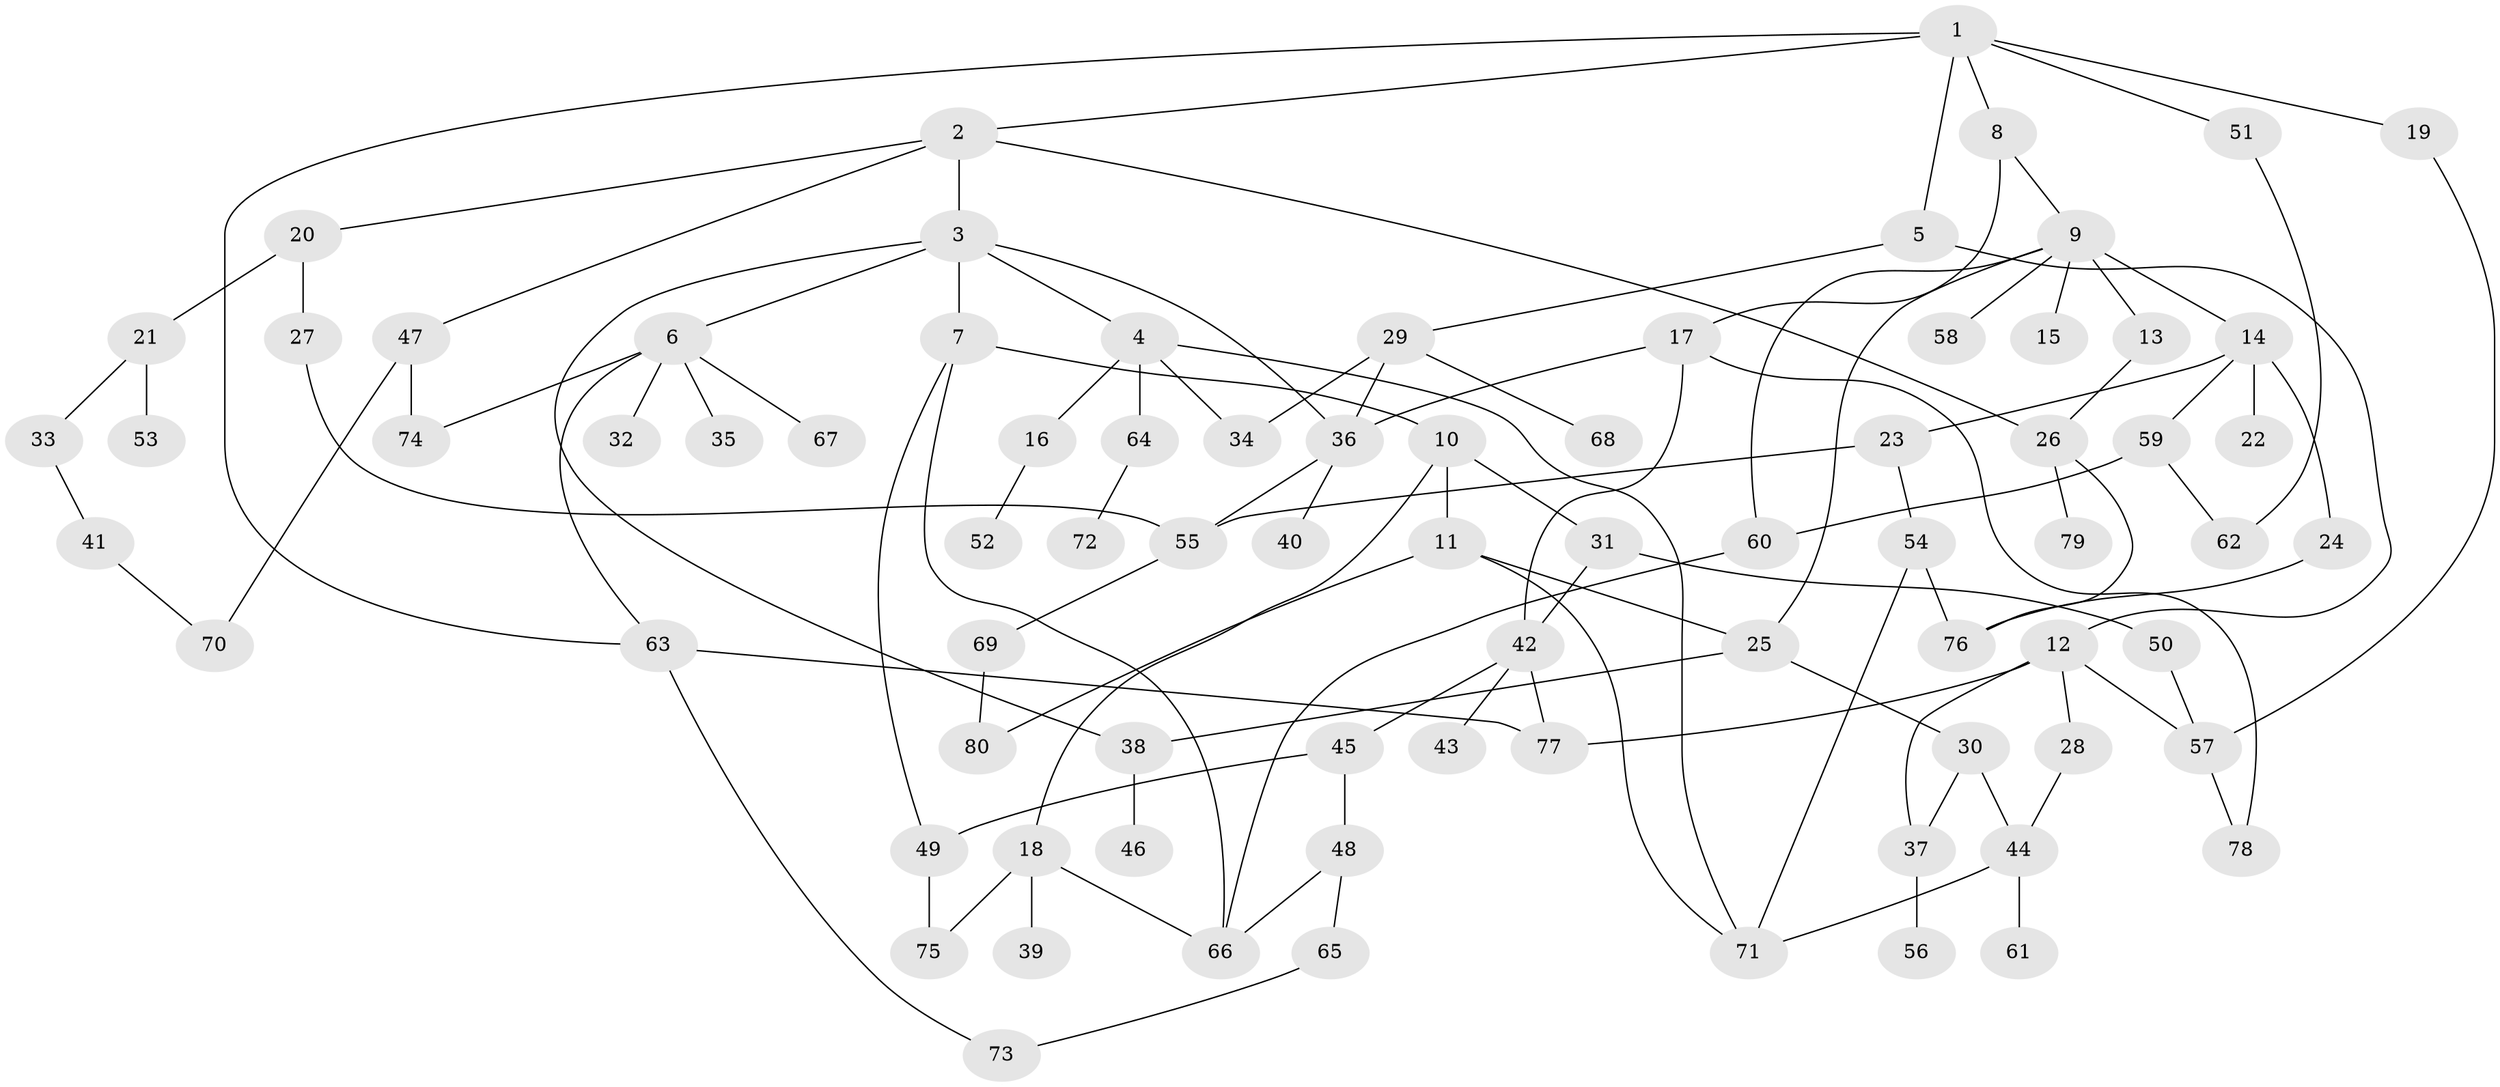 // coarse degree distribution, {8: 0.03773584905660377, 6: 0.09433962264150944, 5: 0.1320754716981132, 3: 0.1320754716981132, 4: 0.1320754716981132, 2: 0.16981132075471697, 1: 0.2830188679245283, 7: 0.018867924528301886}
// Generated by graph-tools (version 1.1) at 2025/51/02/27/25 19:51:38]
// undirected, 80 vertices, 112 edges
graph export_dot {
graph [start="1"]
  node [color=gray90,style=filled];
  1;
  2;
  3;
  4;
  5;
  6;
  7;
  8;
  9;
  10;
  11;
  12;
  13;
  14;
  15;
  16;
  17;
  18;
  19;
  20;
  21;
  22;
  23;
  24;
  25;
  26;
  27;
  28;
  29;
  30;
  31;
  32;
  33;
  34;
  35;
  36;
  37;
  38;
  39;
  40;
  41;
  42;
  43;
  44;
  45;
  46;
  47;
  48;
  49;
  50;
  51;
  52;
  53;
  54;
  55;
  56;
  57;
  58;
  59;
  60;
  61;
  62;
  63;
  64;
  65;
  66;
  67;
  68;
  69;
  70;
  71;
  72;
  73;
  74;
  75;
  76;
  77;
  78;
  79;
  80;
  1 -- 2;
  1 -- 5;
  1 -- 8;
  1 -- 19;
  1 -- 51;
  1 -- 63;
  2 -- 3;
  2 -- 20;
  2 -- 47;
  2 -- 26;
  3 -- 4;
  3 -- 6;
  3 -- 7;
  3 -- 38;
  3 -- 36;
  4 -- 16;
  4 -- 64;
  4 -- 71;
  4 -- 34;
  5 -- 12;
  5 -- 29;
  6 -- 32;
  6 -- 35;
  6 -- 67;
  6 -- 74;
  6 -- 63;
  7 -- 10;
  7 -- 66;
  7 -- 49;
  8 -- 9;
  8 -- 17;
  9 -- 13;
  9 -- 14;
  9 -- 15;
  9 -- 58;
  9 -- 25;
  9 -- 60;
  10 -- 11;
  10 -- 18;
  10 -- 31;
  11 -- 25;
  11 -- 71;
  11 -- 80;
  12 -- 28;
  12 -- 57;
  12 -- 77;
  12 -- 37;
  13 -- 26;
  14 -- 22;
  14 -- 23;
  14 -- 24;
  14 -- 59;
  16 -- 52;
  17 -- 78;
  17 -- 42;
  17 -- 36;
  18 -- 39;
  18 -- 75;
  18 -- 66;
  19 -- 57;
  20 -- 21;
  20 -- 27;
  21 -- 33;
  21 -- 53;
  23 -- 54;
  23 -- 55;
  24 -- 76;
  25 -- 30;
  25 -- 38;
  26 -- 79;
  26 -- 76;
  27 -- 55;
  28 -- 44;
  29 -- 34;
  29 -- 36;
  29 -- 68;
  30 -- 37;
  30 -- 44;
  31 -- 42;
  31 -- 50;
  33 -- 41;
  36 -- 40;
  36 -- 55;
  37 -- 56;
  38 -- 46;
  41 -- 70;
  42 -- 43;
  42 -- 45;
  42 -- 77;
  44 -- 61;
  44 -- 71;
  45 -- 48;
  45 -- 49;
  47 -- 70;
  47 -- 74;
  48 -- 65;
  48 -- 66;
  49 -- 75;
  50 -- 57;
  51 -- 62;
  54 -- 76;
  54 -- 71;
  55 -- 69;
  57 -- 78;
  59 -- 60;
  59 -- 62;
  60 -- 66;
  63 -- 73;
  63 -- 77;
  64 -- 72;
  65 -- 73;
  69 -- 80;
}
